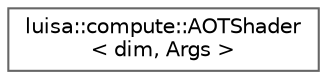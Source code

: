 digraph "类继承关系图"
{
 // LATEX_PDF_SIZE
  bgcolor="transparent";
  edge [fontname=Helvetica,fontsize=10,labelfontname=Helvetica,labelfontsize=10];
  node [fontname=Helvetica,fontsize=10,shape=box,height=0.2,width=0.4];
  rankdir="LR";
  Node0 [id="Node000000",label="luisa::compute::AOTShader\l\< dim, Args \>",height=0.2,width=0.4,color="grey40", fillcolor="white", style="filled",URL="$classluisa_1_1compute_1_1_a_o_t_shader.html",tooltip=" "];
}
